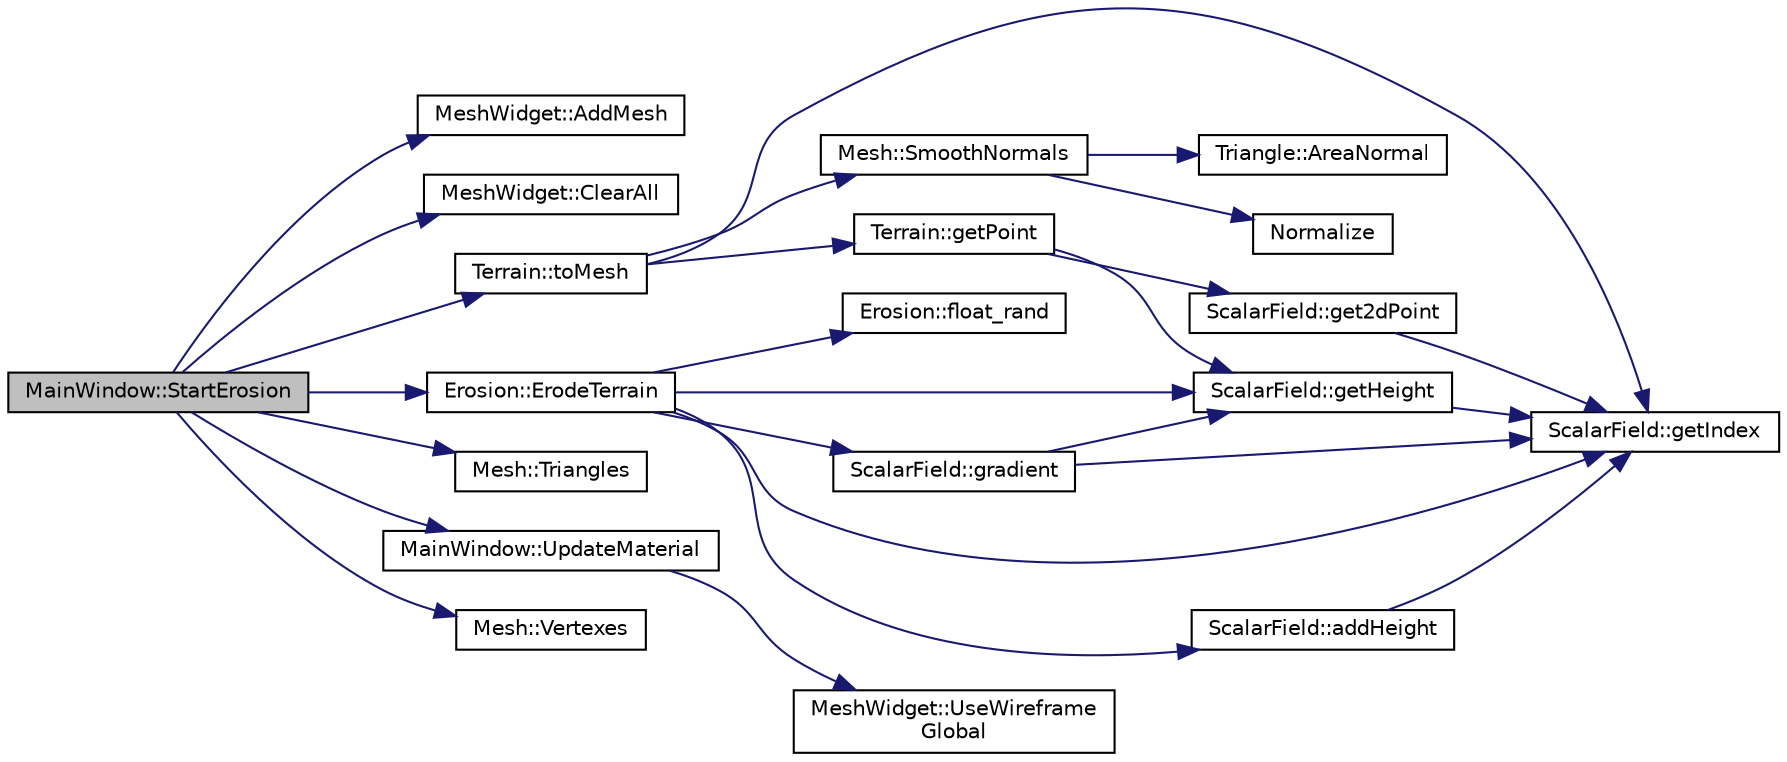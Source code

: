 digraph "MainWindow::StartErosion"
{
 // LATEX_PDF_SIZE
  edge [fontname="Helvetica",fontsize="10",labelfontname="Helvetica",labelfontsize="10"];
  node [fontname="Helvetica",fontsize="10",shape=record];
  rankdir="LR";
  Node1 [label="MainWindow::StartErosion",height=0.2,width=0.4,color="black", fillcolor="grey75", style="filled", fontcolor="black",tooltip=" "];
  Node1 -> Node2 [color="midnightblue",fontsize="10",style="solid",fontname="Helvetica"];
  Node2 [label="MeshWidget::AddMesh",height=0.2,width=0.4,color="black", fillcolor="white", style="filled",URL="$class_mesh_widget.html#a25e2ac4f7c5150af5913c3494edbdbc6",tooltip="Add a new mesh in the scene."];
  Node1 -> Node3 [color="midnightblue",fontsize="10",style="solid",fontname="Helvetica"];
  Node3 [label="MeshWidget::ClearAll",height=0.2,width=0.4,color="black", fillcolor="white", style="filled",URL="$class_mesh_widget.html#acb3d16bfcc6d4c8e0d888cec02bc9ba6",tooltip="Destroys all mesh objects in the scene."];
  Node1 -> Node4 [color="midnightblue",fontsize="10",style="solid",fontname="Helvetica"];
  Node4 [label="Erosion::ErodeTerrain",height=0.2,width=0.4,color="black", fillcolor="white", style="filled",URL="$class_erosion.html#ae3bcb322d3217b7f4ae6443556f2ab6c",tooltip="this is the Erosion class definition, it basically applies the erosion parameters on the terrain"];
  Node4 -> Node5 [color="midnightblue",fontsize="10",style="solid",fontname="Helvetica"];
  Node5 [label="ScalarField::addHeight",height=0.2,width=0.4,color="black", fillcolor="white", style="filled",URL="$class_scalar_field.html#a020b04292822a3d0f24f1cfb32d1018e",tooltip=" "];
  Node5 -> Node6 [color="midnightblue",fontsize="10",style="solid",fontname="Helvetica"];
  Node6 [label="ScalarField::getIndex",height=0.2,width=0.4,color="black", fillcolor="white", style="filled",URL="$class_scalar_field.html#a3cf872fb00961a510376e953fe9e273a",tooltip=" "];
  Node4 -> Node7 [color="midnightblue",fontsize="10",style="solid",fontname="Helvetica"];
  Node7 [label="Erosion::float_rand",height=0.2,width=0.4,color="black", fillcolor="white", style="filled",URL="$class_erosion.html#afc9e70b808ad8134ad571ee599d9764f",tooltip="assigns a random position to the droplet."];
  Node4 -> Node8 [color="midnightblue",fontsize="10",style="solid",fontname="Helvetica"];
  Node8 [label="ScalarField::getHeight",height=0.2,width=0.4,color="black", fillcolor="white", style="filled",URL="$class_scalar_field.html#a496c6dbf5b28cdfdfea2f341d52ad171",tooltip=" "];
  Node8 -> Node6 [color="midnightblue",fontsize="10",style="solid",fontname="Helvetica"];
  Node4 -> Node6 [color="midnightblue",fontsize="10",style="solid",fontname="Helvetica"];
  Node4 -> Node9 [color="midnightblue",fontsize="10",style="solid",fontname="Helvetica"];
  Node9 [label="ScalarField::gradient",height=0.2,width=0.4,color="black", fillcolor="white", style="filled",URL="$class_scalar_field.html#a914988961f121085b0f5b3b6011da5c1",tooltip=" "];
  Node9 -> Node8 [color="midnightblue",fontsize="10",style="solid",fontname="Helvetica"];
  Node9 -> Node6 [color="midnightblue",fontsize="10",style="solid",fontname="Helvetica"];
  Node1 -> Node10 [color="midnightblue",fontsize="10",style="solid",fontname="Helvetica"];
  Node10 [label="Terrain::toMesh",height=0.2,width=0.4,color="black", fillcolor="white", style="filled",URL="$class_terrain.html#ae2c8483d3142a7cad048760653bdb3f6",tooltip=" "];
  Node10 -> Node6 [color="midnightblue",fontsize="10",style="solid",fontname="Helvetica"];
  Node10 -> Node11 [color="midnightblue",fontsize="10",style="solid",fontname="Helvetica"];
  Node11 [label="Terrain::getPoint",height=0.2,width=0.4,color="black", fillcolor="white", style="filled",URL="$class_terrain.html#ae3342d7ca241f0476f23c0d836f99211",tooltip=" "];
  Node11 -> Node12 [color="midnightblue",fontsize="10",style="solid",fontname="Helvetica"];
  Node12 [label="ScalarField::get2dPoint",height=0.2,width=0.4,color="black", fillcolor="white", style="filled",URL="$class_scalar_field.html#a1105da27af301dfbb9d54ce9a3c650cb",tooltip=" "];
  Node12 -> Node6 [color="midnightblue",fontsize="10",style="solid",fontname="Helvetica"];
  Node11 -> Node8 [color="midnightblue",fontsize="10",style="solid",fontname="Helvetica"];
  Node10 -> Node13 [color="midnightblue",fontsize="10",style="solid",fontname="Helvetica"];
  Node13 [label="Mesh::SmoothNormals",height=0.2,width=0.4,color="black", fillcolor="white", style="filled",URL="$class_mesh.html#a45ebd6b75547376beda88a9044115c38",tooltip="Smooth the normals of the mesh."];
  Node13 -> Node14 [color="midnightblue",fontsize="10",style="solid",fontname="Helvetica"];
  Node14 [label="Triangle::AreaNormal",height=0.2,width=0.4,color="black", fillcolor="white", style="filled",URL="$class_triangle.html#a557f329864e28fa75964f2a6d308fb03",tooltip="Compute the normal vector of the triangle, and scale the normal using its area."];
  Node13 -> Node15 [color="midnightblue",fontsize="10",style="solid",fontname="Helvetica"];
  Node15 [label="Normalize",height=0.2,width=0.4,color="black", fillcolor="white", style="filled",URL="$evector_8cpp.html#a08e0df2df7e0b436e2793e4dc1204f2c",tooltip="Normalize a vector, computing the inverse of its norm and scaling the components."];
  Node1 -> Node16 [color="midnightblue",fontsize="10",style="solid",fontname="Helvetica"];
  Node16 [label="Mesh::Triangles",height=0.2,width=0.4,color="black", fillcolor="white", style="filled",URL="$class_mesh.html#ab7f3f94add95384d89653968688ebb2f",tooltip="Get the number of triangles."];
  Node1 -> Node17 [color="midnightblue",fontsize="10",style="solid",fontname="Helvetica"];
  Node17 [label="MainWindow::UpdateMaterial",height=0.2,width=0.4,color="black", fillcolor="white", style="filled",URL="$class_main_window.html#a4c2cc405cef743090b55975f37eeceae",tooltip=" "];
  Node17 -> Node18 [color="midnightblue",fontsize="10",style="solid",fontname="Helvetica"];
  Node18 [label="MeshWidget::UseWireframe\lGlobal",height=0.2,width=0.4,color="black", fillcolor="white", style="filled",URL="$class_mesh_widget.html#a51cd81908cbc6e3b58b72236009ee563",tooltip="Changes the wireframe render flag for all meshes."];
  Node1 -> Node19 [color="midnightblue",fontsize="10",style="solid",fontname="Helvetica"];
  Node19 [label="Mesh::Vertexes",height=0.2,width=0.4,color="black", fillcolor="white", style="filled",URL="$class_mesh.html#a95961b24205dcbee0a32c2e63626a043",tooltip="Get the number of vertices in the geometry."];
}
